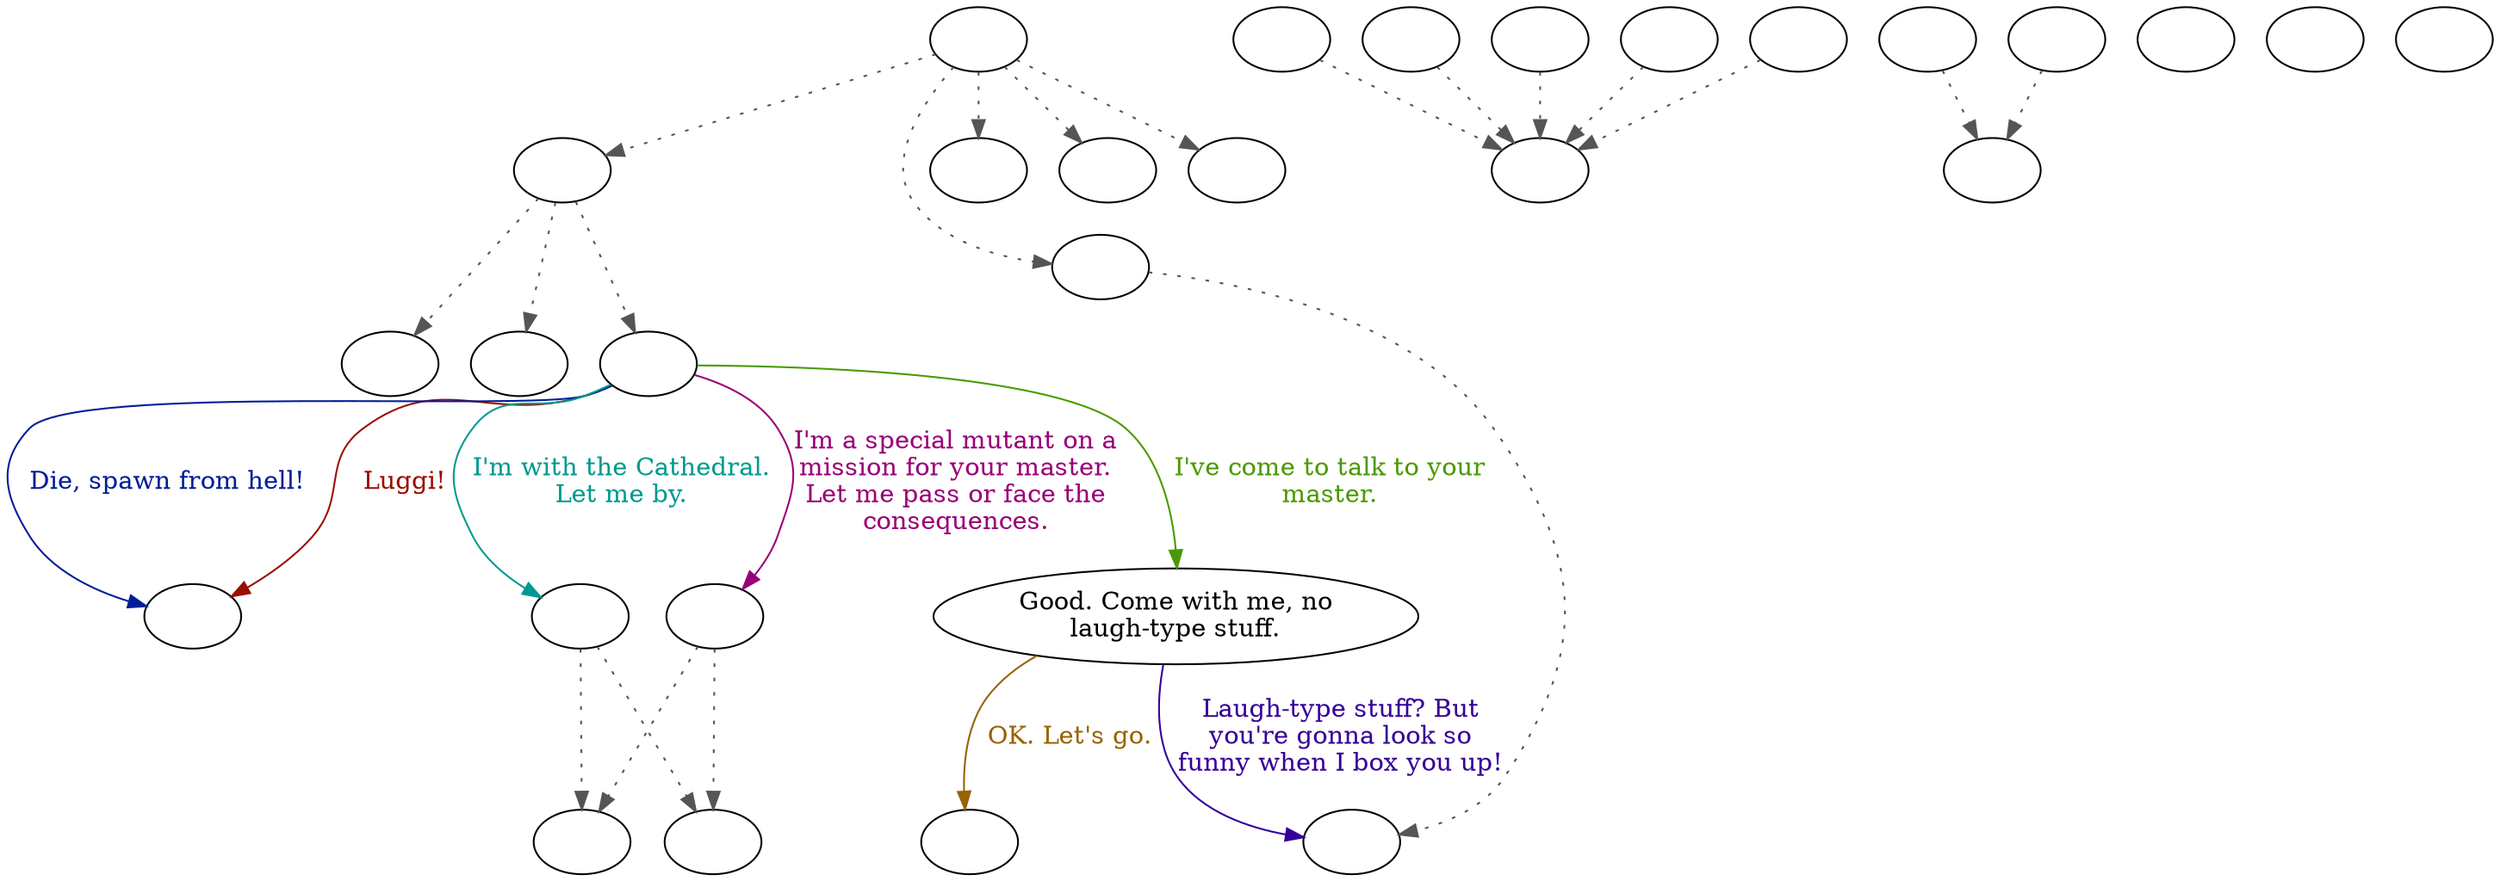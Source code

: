 digraph GENSUPR {
  "start" [style=filled       fillcolor="#FFFFFF"       color="#000000"]
  "start" -> "combat_p_proc" [style=dotted color="#555555"]
  "start" -> "critter_p_proc" [style=dotted color="#555555"]
  "start" -> "destroy_p_proc" [style=dotted color="#555555"]
  "start" -> "pickup_p_proc" [style=dotted color="#555555"]
  "start" -> "talk_p_proc" [style=dotted color="#555555"]
  "start" [label=""]
  "combat_p_proc" [style=filled       fillcolor="#FFFFFF"       color="#000000"]
  "combat_p_proc" -> "GenSuprAlert" [style=dotted color="#555555"]
  "combat_p_proc" [label=""]
  "critter_p_proc" [style=filled       fillcolor="#FFFFFF"       color="#000000"]
  "critter_p_proc" [label=""]
  "destroy_p_proc" [style=filled       fillcolor="#FFFFFF"       color="#000000"]
  "destroy_p_proc" [label=""]
  "pickup_p_proc" [style=filled       fillcolor="#FFFFFF"       color="#000000"]
  "pickup_p_proc" [label=""]
  "talk_p_proc" [style=filled       fillcolor="#FFFFFF"       color="#000000"]
  "talk_p_proc" -> "GenSupr08" [style=dotted color="#555555"]
  "talk_p_proc" -> "GenSupr00" [style=dotted color="#555555"]
  "talk_p_proc" -> "GenSupr03" [style=dotted color="#555555"]
  "talk_p_proc" [label=""]
  "GenSupr00" [style=filled       fillcolor="#FFFFFF"       color="#000000"]
  "GenSupr00" [label=""]
  "GenSupr03" [style=filled       fillcolor="#FFFFFF"       color="#000000"]
  "GenSupr03" [label=""]
  "GenSupr03" -> "GenSupr04" [label="Luggi!" color="#990F00" fontcolor="#990F00"]
  "GenSupr03" -> "GenSupr04" [label="Die, spawn from hell!" color="#001D99" fontcolor="#001D99"]
  "GenSupr03" -> "GenSupr05" [label="I've come to talk to your\nmaster." color="#4A9900" fontcolor="#4A9900"]
  "GenSupr03" -> "GenSupr03a" [label="I'm a special mutant on a\nmission for your master.\nLet me pass or face the\nconsequences." color="#990077" fontcolor="#990077"]
  "GenSupr03" -> "GenSupr03b" [label="I'm with the Cathedral.\nLet me by." color="#00998F" fontcolor="#00998F"]
  "GenSupr03a" [style=filled       fillcolor="#FFFFFF"       color="#000000"]
  "GenSupr03a" -> "GenSupr07" [style=dotted color="#555555"]
  "GenSupr03a" -> "GenSupr06" [style=dotted color="#555555"]
  "GenSupr03a" [label=""]
  "GenSupr03b" [style=filled       fillcolor="#FFFFFF"       color="#000000"]
  "GenSupr03b" -> "GenSupr07" [style=dotted color="#555555"]
  "GenSupr03b" -> "GenSupr06" [style=dotted color="#555555"]
  "GenSupr03b" [label=""]
  "GenSupr04" [style=filled       fillcolor="#FFFFFF"       color="#000000"]
  "GenSupr04" [label=""]
  "GenSupr05" [style=filled       fillcolor="#FFFFFF"       color="#000000"]
  "GenSupr05" [label="Good. Come with me, no\nlaugh-type stuff."]
  "GenSupr05" -> "GenSuprxx" [label="OK. Let's go." color="#996200" fontcolor="#996200"]
  "GenSupr05" -> "GenSuprAlert" [label="Laugh-type stuff? But\nyou're gonna look so\nfunny when I box you up!" color="#350099" fontcolor="#350099"]
  "GenSupr06" [style=filled       fillcolor="#FFFFFF"       color="#000000"]
  "GenSupr06" [label=""]
  "GenSupr07" [style=filled       fillcolor="#FFFFFF"       color="#000000"]
  "GenSupr07" [label=""]
  "GenSupr08" [style=filled       fillcolor="#FFFFFF"       color="#000000"]
  "GenSupr08" [label=""]
  "GenSuprAlert" [style=filled       fillcolor="#FFFFFF"       color="#000000"]
  "GenSuprAlert" [label=""]
  "GenSuprxx" [style=filled       fillcolor="#FFFFFF"       color="#000000"]
  "GenSuprxx" [label=""]
  "get_reaction" [style=filled       fillcolor="#FFFFFF"       color="#000000"]
  "get_reaction" -> "ReactToLevel" [style=dotted color="#555555"]
  "get_reaction" [label=""]
  "ReactToLevel" [style=filled       fillcolor="#FFFFFF"       color="#000000"]
  "ReactToLevel" [label=""]
  "LevelToReact" [style=filled       fillcolor="#FFFFFF"       color="#000000"]
  "LevelToReact" [label=""]
  "UpReact" [style=filled       fillcolor="#FFFFFF"       color="#000000"]
  "UpReact" -> "ReactToLevel" [style=dotted color="#555555"]
  "UpReact" [label=""]
  "DownReact" [style=filled       fillcolor="#FFFFFF"       color="#000000"]
  "DownReact" -> "ReactToLevel" [style=dotted color="#555555"]
  "DownReact" [label=""]
  "BottomReact" [style=filled       fillcolor="#FFFFFF"       color="#000000"]
  "BottomReact" [label=""]
  "TopReact" [style=filled       fillcolor="#FFFFFF"       color="#000000"]
  "TopReact" [label=""]
  "BigUpReact" [style=filled       fillcolor="#FFFFFF"       color="#000000"]
  "BigUpReact" -> "ReactToLevel" [style=dotted color="#555555"]
  "BigUpReact" [label=""]
  "BigDownReact" [style=filled       fillcolor="#FFFFFF"       color="#000000"]
  "BigDownReact" -> "ReactToLevel" [style=dotted color="#555555"]
  "BigDownReact" [label=""]
  "UpReactLevel" [style=filled       fillcolor="#FFFFFF"       color="#000000"]
  "UpReactLevel" -> "LevelToReact" [style=dotted color="#555555"]
  "UpReactLevel" [label=""]
  "DownReactLevel" [style=filled       fillcolor="#FFFFFF"       color="#000000"]
  "DownReactLevel" -> "LevelToReact" [style=dotted color="#555555"]
  "DownReactLevel" [label=""]
  "Goodbyes" [style=filled       fillcolor="#FFFFFF"       color="#000000"]
  "Goodbyes" [label=""]
}